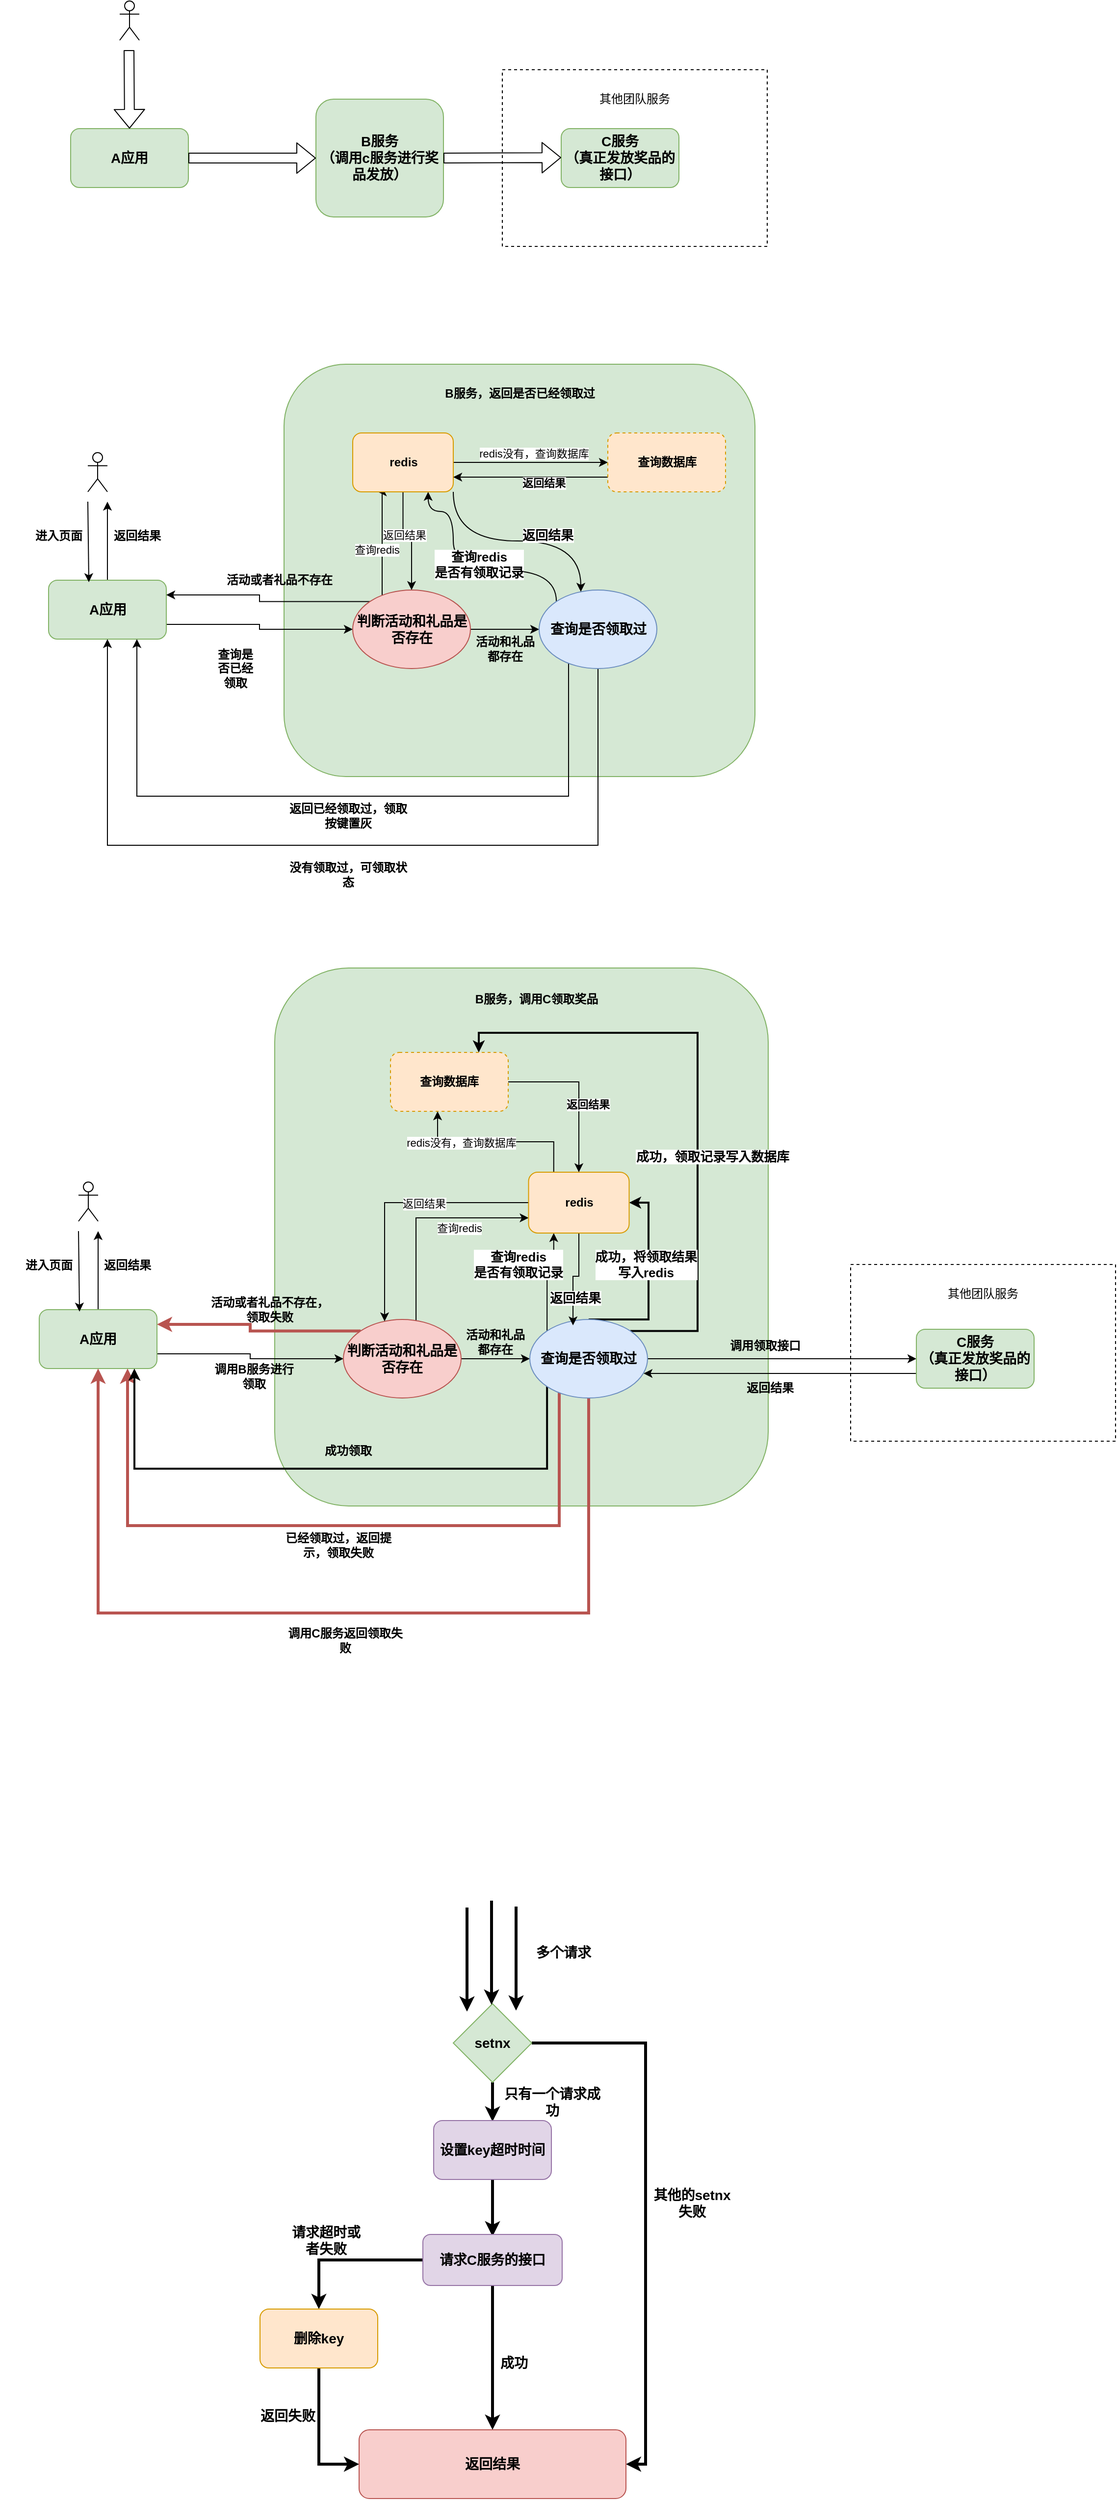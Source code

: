 <mxfile version="13.9.9" type="device"><diagram id="9kDZg2HcbzNt8rj3ABA9" name="第 1 页"><mxGraphModel dx="1422" dy="822" grid="0" gridSize="10" guides="1" tooltips="1" connect="1" arrows="1" fold="1" page="0" pageScale="1" pageWidth="1200" pageHeight="1600" math="0" shadow="0"><root><mxCell id="0"/><mxCell id="1" parent="0"/><mxCell id="VE_8ZEMOKRi1sAOXnXZO-97" value="" style="rounded=0;whiteSpace=wrap;html=1;dashed=1;" vertex="1" parent="1"><mxGeometry x="925" y="1367" width="270" height="180" as="geometry"/></mxCell><mxCell id="VE_8ZEMOKRi1sAOXnXZO-19" value="&lt;b&gt;&lt;font style=&quot;font-size: 14px&quot;&gt;&lt;br&gt;&lt;/font&gt;&lt;/b&gt;" style="rounded=1;whiteSpace=wrap;html=1;fillColor=#d5e8d4;strokeColor=#82b366;" vertex="1" parent="1"><mxGeometry x="347.5" y="450" width="480" height="420" as="geometry"/></mxCell><mxCell id="VE_8ZEMOKRi1sAOXnXZO-15" value="" style="rounded=0;whiteSpace=wrap;html=1;dashed=1;" vertex="1" parent="1"><mxGeometry x="570" y="150" width="270" height="180" as="geometry"/></mxCell><mxCell id="VE_8ZEMOKRi1sAOXnXZO-1" value="&lt;b&gt;&lt;font style=&quot;font-size: 14px&quot;&gt;A应用&lt;/font&gt;&lt;/b&gt;" style="rounded=1;whiteSpace=wrap;html=1;fillColor=#d5e8d4;strokeColor=#82b366;" vertex="1" parent="1"><mxGeometry x="130" y="210" width="120" height="60" as="geometry"/></mxCell><mxCell id="VE_8ZEMOKRi1sAOXnXZO-2" value="&lt;b&gt;&lt;font style=&quot;font-size: 14px&quot;&gt;B服务&lt;br&gt;（调用c服务进行奖品发放）&lt;br&gt;&lt;/font&gt;&lt;/b&gt;" style="rounded=1;whiteSpace=wrap;html=1;fillColor=#d5e8d4;strokeColor=#82b366;" vertex="1" parent="1"><mxGeometry x="380" y="180" width="130" height="120" as="geometry"/></mxCell><mxCell id="VE_8ZEMOKRi1sAOXnXZO-3" value="" style="shape=flexArrow;endArrow=classic;html=1;entryX=0.5;entryY=0;entryDx=0;entryDy=0;" edge="1" parent="1" target="VE_8ZEMOKRi1sAOXnXZO-1"><mxGeometry width="50" height="50" relative="1" as="geometry"><mxPoint x="189.5" y="130" as="sourcePoint"/><mxPoint x="189.5" y="200" as="targetPoint"/></mxGeometry></mxCell><mxCell id="VE_8ZEMOKRi1sAOXnXZO-4" value="" style="shape=flexArrow;endArrow=classic;html=1;entryX=0;entryY=0.5;entryDx=0;entryDy=0;" edge="1" parent="1" target="VE_8ZEMOKRi1sAOXnXZO-2"><mxGeometry width="50" height="50" relative="1" as="geometry"><mxPoint x="250" y="240" as="sourcePoint"/><mxPoint x="250" y="310" as="targetPoint"/></mxGeometry></mxCell><mxCell id="VE_8ZEMOKRi1sAOXnXZO-6" value="&lt;b&gt;&lt;font style=&quot;font-size: 14px&quot;&gt;C服务&lt;br&gt;（真正发放奖品的接口）&lt;br&gt;&lt;/font&gt;&lt;/b&gt;" style="rounded=1;whiteSpace=wrap;html=1;fillColor=#d5e8d4;strokeColor=#82b366;" vertex="1" parent="1"><mxGeometry x="630" y="210" width="120" height="60" as="geometry"/></mxCell><mxCell id="VE_8ZEMOKRi1sAOXnXZO-7" value="" style="shape=flexArrow;endArrow=classic;html=1;entryX=0;entryY=0.5;entryDx=0;entryDy=0;" edge="1" parent="1"><mxGeometry width="50" height="50" relative="1" as="geometry"><mxPoint x="510" y="240" as="sourcePoint"/><mxPoint x="630" y="239.5" as="targetPoint"/></mxGeometry></mxCell><mxCell id="VE_8ZEMOKRi1sAOXnXZO-8" value="" style="shape=umlActor;verticalLabelPosition=bottom;verticalAlign=top;html=1;outlineConnect=0;" vertex="1" parent="1"><mxGeometry x="180" y="80" width="20" height="40" as="geometry"/></mxCell><mxCell id="VE_8ZEMOKRi1sAOXnXZO-16" value="其他团队服务" style="text;html=1;strokeColor=none;fillColor=none;align=center;verticalAlign=middle;whiteSpace=wrap;rounded=0;dashed=1;" vertex="1" parent="1"><mxGeometry x="660" y="170" width="90" height="20" as="geometry"/></mxCell><mxCell id="VE_8ZEMOKRi1sAOXnXZO-30" style="edgeStyle=orthogonalEdgeStyle;rounded=0;orthogonalLoop=1;jettySize=auto;html=1;exitX=1;exitY=0.75;exitDx=0;exitDy=0;entryX=0;entryY=0.5;entryDx=0;entryDy=0;" edge="1" parent="1" source="VE_8ZEMOKRi1sAOXnXZO-18" target="VE_8ZEMOKRi1sAOXnXZO-32"><mxGeometry relative="1" as="geometry"/></mxCell><mxCell id="VE_8ZEMOKRi1sAOXnXZO-45" style="edgeStyle=orthogonalEdgeStyle;rounded=0;orthogonalLoop=1;jettySize=auto;html=1;exitX=0.5;exitY=0;exitDx=0;exitDy=0;" edge="1" parent="1" source="VE_8ZEMOKRi1sAOXnXZO-18"><mxGeometry relative="1" as="geometry"><mxPoint x="167.5" y="590" as="targetPoint"/></mxGeometry></mxCell><mxCell id="VE_8ZEMOKRi1sAOXnXZO-18" value="&lt;b&gt;&lt;font style=&quot;font-size: 14px&quot;&gt;A应用&lt;/font&gt;&lt;/b&gt;" style="rounded=1;whiteSpace=wrap;html=1;fillColor=#d5e8d4;strokeColor=#82b366;" vertex="1" parent="1"><mxGeometry x="107.5" y="670" width="120" height="60" as="geometry"/></mxCell><mxCell id="VE_8ZEMOKRi1sAOXnXZO-24" value="" style="shape=umlActor;verticalLabelPosition=bottom;verticalAlign=top;html=1;outlineConnect=0;" vertex="1" parent="1"><mxGeometry x="147.5" y="540" width="20" height="40" as="geometry"/></mxCell><mxCell id="VE_8ZEMOKRi1sAOXnXZO-27" value="&lt;b&gt;B服务，返回是否已经领取过&lt;/b&gt;" style="text;html=1;strokeColor=none;fillColor=none;align=center;verticalAlign=middle;whiteSpace=wrap;rounded=0;dashed=1;" vertex="1" parent="1"><mxGeometry x="472.5" y="470" width="230" height="20" as="geometry"/></mxCell><mxCell id="VE_8ZEMOKRi1sAOXnXZO-28" value="" style="endArrow=classic;html=1;entryX=0.342;entryY=0.033;entryDx=0;entryDy=0;entryPerimeter=0;" edge="1" parent="1" target="VE_8ZEMOKRi1sAOXnXZO-18"><mxGeometry width="50" height="50" relative="1" as="geometry"><mxPoint x="147.5" y="590" as="sourcePoint"/><mxPoint x="527.5" y="730" as="targetPoint"/></mxGeometry></mxCell><mxCell id="VE_8ZEMOKRi1sAOXnXZO-29" value="&lt;b&gt;进入页面&lt;/b&gt;" style="text;html=1;strokeColor=none;fillColor=none;align=center;verticalAlign=middle;whiteSpace=wrap;rounded=0;dashed=1;" vertex="1" parent="1"><mxGeometry x="67.5" y="610" width="100" height="30" as="geometry"/></mxCell><mxCell id="VE_8ZEMOKRi1sAOXnXZO-31" value="&lt;b&gt;查询是否已经领取&lt;/b&gt;" style="text;html=1;strokeColor=none;fillColor=none;align=center;verticalAlign=middle;whiteSpace=wrap;rounded=0;dashed=1;" vertex="1" parent="1"><mxGeometry x="277.5" y="750" width="40" height="20" as="geometry"/></mxCell><mxCell id="VE_8ZEMOKRi1sAOXnXZO-33" style="edgeStyle=orthogonalEdgeStyle;rounded=0;orthogonalLoop=1;jettySize=auto;html=1;exitX=0;exitY=0;exitDx=0;exitDy=0;entryX=1;entryY=0.25;entryDx=0;entryDy=0;" edge="1" parent="1" source="VE_8ZEMOKRi1sAOXnXZO-32" target="VE_8ZEMOKRi1sAOXnXZO-18"><mxGeometry relative="1" as="geometry"/></mxCell><mxCell id="VE_8ZEMOKRi1sAOXnXZO-37" style="edgeStyle=orthogonalEdgeStyle;rounded=0;orthogonalLoop=1;jettySize=auto;html=1;" edge="1" parent="1" source="VE_8ZEMOKRi1sAOXnXZO-32" target="VE_8ZEMOKRi1sAOXnXZO-36"><mxGeometry relative="1" as="geometry"/></mxCell><mxCell id="VE_8ZEMOKRi1sAOXnXZO-53" style="edgeStyle=orthogonalEdgeStyle;rounded=0;orthogonalLoop=1;jettySize=auto;html=1;exitX=0;exitY=0;exitDx=0;exitDy=0;entryX=0.25;entryY=1;entryDx=0;entryDy=0;" edge="1" parent="1" source="VE_8ZEMOKRi1sAOXnXZO-32" target="VE_8ZEMOKRi1sAOXnXZO-48"><mxGeometry relative="1" as="geometry"><Array as="points"><mxPoint x="447.5" y="692"/></Array></mxGeometry></mxCell><mxCell id="VE_8ZEMOKRi1sAOXnXZO-32" value="&lt;b&gt;&lt;font style=&quot;font-size: 14px&quot;&gt;判断活动和礼品是否存在&lt;/font&gt;&lt;/b&gt;" style="ellipse;whiteSpace=wrap;html=1;fillColor=#f8cecc;strokeColor=#b85450;" vertex="1" parent="1"><mxGeometry x="417.5" y="680" width="120" height="80" as="geometry"/></mxCell><mxCell id="VE_8ZEMOKRi1sAOXnXZO-34" value="&lt;b&gt;活动或者礼品不存在&lt;/b&gt;" style="text;html=1;strokeColor=none;fillColor=none;align=center;verticalAlign=middle;whiteSpace=wrap;rounded=0;dashed=1;" vertex="1" parent="1"><mxGeometry x="277.5" y="660" width="130" height="20" as="geometry"/></mxCell><mxCell id="VE_8ZEMOKRi1sAOXnXZO-39" style="edgeStyle=orthogonalEdgeStyle;rounded=0;orthogonalLoop=1;jettySize=auto;html=1;" edge="1" parent="1" source="VE_8ZEMOKRi1sAOXnXZO-36"><mxGeometry relative="1" as="geometry"><mxPoint x="197.5" y="730" as="targetPoint"/><Array as="points"><mxPoint x="637.5" y="890"/><mxPoint x="197.5" y="890"/></Array></mxGeometry></mxCell><mxCell id="VE_8ZEMOKRi1sAOXnXZO-44" style="edgeStyle=orthogonalEdgeStyle;rounded=0;orthogonalLoop=1;jettySize=auto;html=1;exitX=0.5;exitY=1;exitDx=0;exitDy=0;entryX=0.5;entryY=1;entryDx=0;entryDy=0;" edge="1" parent="1" source="VE_8ZEMOKRi1sAOXnXZO-36" target="VE_8ZEMOKRi1sAOXnXZO-18"><mxGeometry relative="1" as="geometry"><Array as="points"><mxPoint x="667.5" y="940"/><mxPoint x="167.5" y="940"/></Array></mxGeometry></mxCell><mxCell id="VE_8ZEMOKRi1sAOXnXZO-59" style="edgeStyle=orthogonalEdgeStyle;rounded=0;orthogonalLoop=1;jettySize=auto;html=1;exitX=0;exitY=0;exitDx=0;exitDy=0;entryX=0.75;entryY=1;entryDx=0;entryDy=0;curved=1;" edge="1" parent="1" source="VE_8ZEMOKRi1sAOXnXZO-36" target="VE_8ZEMOKRi1sAOXnXZO-48"><mxGeometry relative="1" as="geometry"><Array as="points"><mxPoint x="625" y="660"/><mxPoint x="520" y="660"/><mxPoint x="520" y="600"/><mxPoint x="494" y="600"/></Array></mxGeometry></mxCell><mxCell id="VE_8ZEMOKRi1sAOXnXZO-36" value="&lt;font style=&quot;font-size: 14px&quot;&gt;&lt;b&gt;查询是否领取过&lt;/b&gt;&lt;/font&gt;" style="ellipse;whiteSpace=wrap;html=1;fillColor=#dae8fc;strokeColor=#6c8ebf;" vertex="1" parent="1"><mxGeometry x="607.5" y="680" width="120" height="80" as="geometry"/></mxCell><mxCell id="VE_8ZEMOKRi1sAOXnXZO-38" value="&lt;b&gt;活动和礼品&lt;br&gt;都存在&lt;/b&gt;" style="text;html=1;strokeColor=none;fillColor=none;align=center;verticalAlign=middle;whiteSpace=wrap;rounded=0;dashed=1;" vertex="1" parent="1"><mxGeometry x="507.5" y="730" width="130" height="20" as="geometry"/></mxCell><mxCell id="VE_8ZEMOKRi1sAOXnXZO-40" value="&lt;b&gt;返回已经领取过，领取按键置灰&lt;/b&gt;" style="text;html=1;strokeColor=none;fillColor=none;align=center;verticalAlign=middle;whiteSpace=wrap;rounded=0;dashed=1;" vertex="1" parent="1"><mxGeometry x="347.5" y="900" width="130" height="20" as="geometry"/></mxCell><mxCell id="VE_8ZEMOKRi1sAOXnXZO-43" value="&lt;b&gt;没有领取过，可领取状态&lt;/b&gt;" style="text;html=1;strokeColor=none;fillColor=none;align=center;verticalAlign=middle;whiteSpace=wrap;rounded=0;dashed=1;" vertex="1" parent="1"><mxGeometry x="347.5" y="960" width="130" height="20" as="geometry"/></mxCell><mxCell id="VE_8ZEMOKRi1sAOXnXZO-46" value="&lt;b&gt;返回结果&lt;/b&gt;" style="text;html=1;strokeColor=none;fillColor=none;align=center;verticalAlign=middle;whiteSpace=wrap;rounded=0;dashed=1;" vertex="1" parent="1"><mxGeometry x="147.5" y="610" width="100" height="30" as="geometry"/></mxCell><mxCell id="VE_8ZEMOKRi1sAOXnXZO-49" style="edgeStyle=orthogonalEdgeStyle;rounded=0;orthogonalLoop=1;jettySize=auto;html=1;" edge="1" parent="1" source="VE_8ZEMOKRi1sAOXnXZO-48" target="VE_8ZEMOKRi1sAOXnXZO-32"><mxGeometry relative="1" as="geometry"/></mxCell><mxCell id="VE_8ZEMOKRi1sAOXnXZO-50" value="返回结果" style="edgeLabel;html=1;align=center;verticalAlign=middle;resizable=0;points=[];" vertex="1" connectable="0" parent="VE_8ZEMOKRi1sAOXnXZO-49"><mxGeometry x="-0.2" y="1" relative="1" as="geometry"><mxPoint as="offset"/></mxGeometry></mxCell><mxCell id="VE_8ZEMOKRi1sAOXnXZO-52" style="edgeStyle=orthogonalEdgeStyle;rounded=0;orthogonalLoop=1;jettySize=auto;html=1;entryX=0;entryY=0.5;entryDx=0;entryDy=0;" edge="1" parent="1" source="VE_8ZEMOKRi1sAOXnXZO-48" target="VE_8ZEMOKRi1sAOXnXZO-51"><mxGeometry relative="1" as="geometry"/></mxCell><mxCell id="VE_8ZEMOKRi1sAOXnXZO-61" style="edgeStyle=orthogonalEdgeStyle;curved=1;rounded=0;orthogonalLoop=1;jettySize=auto;html=1;exitX=1;exitY=1;exitDx=0;exitDy=0;" edge="1" parent="1" source="VE_8ZEMOKRi1sAOXnXZO-48" target="VE_8ZEMOKRi1sAOXnXZO-36"><mxGeometry relative="1" as="geometry"><Array as="points"><mxPoint x="520" y="630"/><mxPoint x="650" y="630"/></Array></mxGeometry></mxCell><mxCell id="VE_8ZEMOKRi1sAOXnXZO-48" value="&lt;b&gt;redis&lt;/b&gt;" style="rounded=1;whiteSpace=wrap;html=1;fillColor=#ffe6cc;strokeColor=#d79b00;" vertex="1" parent="1"><mxGeometry x="417.5" y="520" width="102.5" height="60" as="geometry"/></mxCell><mxCell id="VE_8ZEMOKRi1sAOXnXZO-56" style="edgeStyle=orthogonalEdgeStyle;rounded=0;orthogonalLoop=1;jettySize=auto;html=1;exitX=0;exitY=0.75;exitDx=0;exitDy=0;entryX=1;entryY=0.75;entryDx=0;entryDy=0;" edge="1" parent="1" source="VE_8ZEMOKRi1sAOXnXZO-51" target="VE_8ZEMOKRi1sAOXnXZO-48"><mxGeometry relative="1" as="geometry"/></mxCell><mxCell id="VE_8ZEMOKRi1sAOXnXZO-51" value="&lt;b&gt;查询数据库&lt;/b&gt;" style="rounded=1;whiteSpace=wrap;html=1;dashed=1;fillColor=#ffe6cc;strokeColor=#d79b00;" vertex="1" parent="1"><mxGeometry x="677.5" y="520" width="120" height="60" as="geometry"/></mxCell><mxCell id="VE_8ZEMOKRi1sAOXnXZO-54" value="查询redis" style="edgeLabel;html=1;align=center;verticalAlign=middle;resizable=0;points=[];" vertex="1" connectable="0" parent="1"><mxGeometry x="497.5" y="630" as="geometry"><mxPoint x="-56" y="9" as="offset"/></mxGeometry></mxCell><mxCell id="VE_8ZEMOKRi1sAOXnXZO-55" value="redis没有，查询数据库" style="edgeLabel;html=1;align=center;verticalAlign=middle;resizable=0;points=[];" vertex="1" connectable="0" parent="1"><mxGeometry x="597.5" y="550" as="geometry"><mxPoint x="4" y="-9" as="offset"/></mxGeometry></mxCell><mxCell id="VE_8ZEMOKRi1sAOXnXZO-57" value="&lt;b&gt;返回结果&lt;/b&gt;" style="edgeLabel;html=1;align=center;verticalAlign=middle;resizable=0;points=[];" vertex="1" connectable="0" parent="1"><mxGeometry x="607.5" y="580" as="geometry"><mxPoint x="4" y="-9" as="offset"/></mxGeometry></mxCell><mxCell id="VE_8ZEMOKRi1sAOXnXZO-60" value="&lt;b style=&quot;font-size: 13px&quot;&gt;查询redis&lt;br&gt;是否有领取记录&lt;/b&gt;" style="edgeLabel;html=1;align=center;verticalAlign=middle;resizable=0;points=[];" vertex="1" connectable="0" parent="1"><mxGeometry x="560" y="660" as="geometry"><mxPoint x="-14" y="-6" as="offset"/></mxGeometry></mxCell><mxCell id="VE_8ZEMOKRi1sAOXnXZO-62" value="&lt;span style=&quot;font-size: 13px&quot;&gt;&lt;b&gt;返回结果&lt;/b&gt;&lt;/span&gt;" style="edgeLabel;html=1;align=center;verticalAlign=middle;resizable=0;points=[];" vertex="1" connectable="0" parent="1"><mxGeometry x="630" y="630" as="geometry"><mxPoint x="-14" y="-6" as="offset"/></mxGeometry></mxCell><mxCell id="VE_8ZEMOKRi1sAOXnXZO-63" value="&lt;b&gt;&lt;font style=&quot;font-size: 14px&quot;&gt;&lt;br&gt;&lt;/font&gt;&lt;/b&gt;" style="rounded=1;whiteSpace=wrap;html=1;fillColor=#d5e8d4;strokeColor=#82b366;" vertex="1" parent="1"><mxGeometry x="338" y="1065" width="503" height="548" as="geometry"/></mxCell><mxCell id="VE_8ZEMOKRi1sAOXnXZO-64" style="edgeStyle=orthogonalEdgeStyle;rounded=0;orthogonalLoop=1;jettySize=auto;html=1;exitX=1;exitY=0.75;exitDx=0;exitDy=0;entryX=0;entryY=0.5;entryDx=0;entryDy=0;" edge="1" parent="1" source="VE_8ZEMOKRi1sAOXnXZO-66" target="VE_8ZEMOKRi1sAOXnXZO-75"><mxGeometry relative="1" as="geometry"/></mxCell><mxCell id="VE_8ZEMOKRi1sAOXnXZO-65" style="edgeStyle=orthogonalEdgeStyle;rounded=0;orthogonalLoop=1;jettySize=auto;html=1;exitX=0.5;exitY=0;exitDx=0;exitDy=0;" edge="1" parent="1" source="VE_8ZEMOKRi1sAOXnXZO-66"><mxGeometry relative="1" as="geometry"><mxPoint x="158" y="1333" as="targetPoint"/></mxGeometry></mxCell><mxCell id="VE_8ZEMOKRi1sAOXnXZO-66" value="&lt;b&gt;&lt;font style=&quot;font-size: 14px&quot;&gt;A应用&lt;/font&gt;&lt;/b&gt;" style="rounded=1;whiteSpace=wrap;html=1;fillColor=#d5e8d4;strokeColor=#82b366;" vertex="1" parent="1"><mxGeometry x="98" y="1413" width="120" height="60" as="geometry"/></mxCell><mxCell id="VE_8ZEMOKRi1sAOXnXZO-67" value="" style="shape=umlActor;verticalLabelPosition=bottom;verticalAlign=top;html=1;outlineConnect=0;" vertex="1" parent="1"><mxGeometry x="138" y="1283" width="20" height="40" as="geometry"/></mxCell><mxCell id="VE_8ZEMOKRi1sAOXnXZO-68" value="&lt;b&gt;B服务，调用C领取奖品&lt;/b&gt;" style="text;html=1;strokeColor=none;fillColor=none;align=center;verticalAlign=middle;whiteSpace=wrap;rounded=0;dashed=1;" vertex="1" parent="1"><mxGeometry x="490" y="1087" width="230" height="20" as="geometry"/></mxCell><mxCell id="VE_8ZEMOKRi1sAOXnXZO-69" value="" style="endArrow=classic;html=1;entryX=0.342;entryY=0.033;entryDx=0;entryDy=0;entryPerimeter=0;" edge="1" parent="1" target="VE_8ZEMOKRi1sAOXnXZO-66"><mxGeometry width="50" height="50" relative="1" as="geometry"><mxPoint x="138" y="1333" as="sourcePoint"/><mxPoint x="518" y="1473" as="targetPoint"/></mxGeometry></mxCell><mxCell id="VE_8ZEMOKRi1sAOXnXZO-70" value="&lt;b&gt;进入页面&lt;/b&gt;" style="text;html=1;strokeColor=none;fillColor=none;align=center;verticalAlign=middle;whiteSpace=wrap;rounded=0;dashed=1;" vertex="1" parent="1"><mxGeometry x="58" y="1353" width="100" height="30" as="geometry"/></mxCell><mxCell id="VE_8ZEMOKRi1sAOXnXZO-71" value="&lt;b&gt;调用B服务进行领取&lt;/b&gt;" style="text;html=1;strokeColor=none;fillColor=none;align=center;verticalAlign=middle;whiteSpace=wrap;rounded=0;dashed=1;" vertex="1" parent="1"><mxGeometry x="271" y="1464" width="92" height="33" as="geometry"/></mxCell><mxCell id="VE_8ZEMOKRi1sAOXnXZO-72" style="edgeStyle=orthogonalEdgeStyle;rounded=0;orthogonalLoop=1;jettySize=auto;html=1;exitX=0;exitY=0;exitDx=0;exitDy=0;entryX=1;entryY=0.25;entryDx=0;entryDy=0;strokeWidth=3;fillColor=#f8cecc;strokeColor=#b85450;" edge="1" parent="1" source="VE_8ZEMOKRi1sAOXnXZO-75" target="VE_8ZEMOKRi1sAOXnXZO-66"><mxGeometry relative="1" as="geometry"/></mxCell><mxCell id="VE_8ZEMOKRi1sAOXnXZO-73" style="edgeStyle=orthogonalEdgeStyle;rounded=0;orthogonalLoop=1;jettySize=auto;html=1;" edge="1" parent="1" source="VE_8ZEMOKRi1sAOXnXZO-75" target="VE_8ZEMOKRi1sAOXnXZO-80"><mxGeometry relative="1" as="geometry"/></mxCell><mxCell id="VE_8ZEMOKRi1sAOXnXZO-110" style="edgeStyle=orthogonalEdgeStyle;rounded=0;orthogonalLoop=1;jettySize=auto;html=1;exitX=0.617;exitY=0.025;exitDx=0;exitDy=0;exitPerimeter=0;entryX=0;entryY=0.75;entryDx=0;entryDy=0;" edge="1" parent="1" source="VE_8ZEMOKRi1sAOXnXZO-75" target="VE_8ZEMOKRi1sAOXnXZO-89"><mxGeometry relative="1" as="geometry"><mxPoint x="483" y="1415" as="sourcePoint"/><Array as="points"><mxPoint x="482" y="1320"/></Array></mxGeometry></mxCell><mxCell id="VE_8ZEMOKRi1sAOXnXZO-75" value="&lt;b&gt;&lt;font style=&quot;font-size: 14px&quot;&gt;判断活动和礼品是否存在&lt;/font&gt;&lt;/b&gt;" style="ellipse;whiteSpace=wrap;html=1;fillColor=#f8cecc;strokeColor=#b85450;" vertex="1" parent="1"><mxGeometry x="408" y="1423" width="120" height="80" as="geometry"/></mxCell><mxCell id="VE_8ZEMOKRi1sAOXnXZO-76" value="&lt;b&gt;活动或者礼品不存在，领取失败&lt;/b&gt;" style="text;html=1;strokeColor=none;fillColor=none;align=center;verticalAlign=middle;whiteSpace=wrap;rounded=0;dashed=1;" vertex="1" parent="1"><mxGeometry x="268" y="1403" width="130" height="20" as="geometry"/></mxCell><mxCell id="VE_8ZEMOKRi1sAOXnXZO-77" style="edgeStyle=orthogonalEdgeStyle;rounded=0;orthogonalLoop=1;jettySize=auto;html=1;strokeWidth=3;fillColor=#f8cecc;strokeColor=#b85450;" edge="1" parent="1" source="VE_8ZEMOKRi1sAOXnXZO-80"><mxGeometry relative="1" as="geometry"><mxPoint x="188" y="1473" as="targetPoint"/><Array as="points"><mxPoint x="628" y="1633"/><mxPoint x="188" y="1633"/></Array></mxGeometry></mxCell><mxCell id="VE_8ZEMOKRi1sAOXnXZO-100" style="edgeStyle=orthogonalEdgeStyle;curved=1;rounded=0;orthogonalLoop=1;jettySize=auto;html=1;entryX=0;entryY=0.5;entryDx=0;entryDy=0;" edge="1" parent="1" source="VE_8ZEMOKRi1sAOXnXZO-80" target="VE_8ZEMOKRi1sAOXnXZO-98"><mxGeometry relative="1" as="geometry"/></mxCell><mxCell id="VE_8ZEMOKRi1sAOXnXZO-104" style="rounded=0;orthogonalLoop=1;jettySize=auto;html=1;entryX=0.5;entryY=1;entryDx=0;entryDy=0;edgeStyle=orthogonalEdgeStyle;fillColor=#f8cecc;strokeColor=#b85450;strokeWidth=3;" edge="1" parent="1" source="VE_8ZEMOKRi1sAOXnXZO-80" target="VE_8ZEMOKRi1sAOXnXZO-66"><mxGeometry relative="1" as="geometry"><mxPoint x="712" y="1690" as="targetPoint"/><Array as="points"><mxPoint x="658" y="1722"/><mxPoint x="158" y="1722"/></Array></mxGeometry></mxCell><mxCell id="VE_8ZEMOKRi1sAOXnXZO-111" style="edgeStyle=orthogonalEdgeStyle;rounded=0;orthogonalLoop=1;jettySize=auto;html=1;exitX=0;exitY=0;exitDx=0;exitDy=0;entryX=0.25;entryY=1;entryDx=0;entryDy=0;" edge="1" parent="1" source="VE_8ZEMOKRi1sAOXnXZO-80" target="VE_8ZEMOKRi1sAOXnXZO-89"><mxGeometry relative="1" as="geometry"/></mxCell><mxCell id="VE_8ZEMOKRi1sAOXnXZO-113" style="edgeStyle=orthogonalEdgeStyle;rounded=0;orthogonalLoop=1;jettySize=auto;html=1;exitX=1;exitY=0;exitDx=0;exitDy=0;entryX=0.75;entryY=0;entryDx=0;entryDy=0;strokeWidth=2;" edge="1" parent="1" source="VE_8ZEMOKRi1sAOXnXZO-80" target="VE_8ZEMOKRi1sAOXnXZO-91"><mxGeometry relative="1" as="geometry"><Array as="points"><mxPoint x="769" y="1435"/><mxPoint x="769" y="1131"/><mxPoint x="546" y="1131"/></Array></mxGeometry></mxCell><mxCell id="VE_8ZEMOKRi1sAOXnXZO-114" style="edgeStyle=orthogonalEdgeStyle;rounded=0;orthogonalLoop=1;jettySize=auto;html=1;exitX=0.5;exitY=0;exitDx=0;exitDy=0;entryX=1;entryY=0.5;entryDx=0;entryDy=0;strokeWidth=2;" edge="1" parent="1" source="VE_8ZEMOKRi1sAOXnXZO-80" target="VE_8ZEMOKRi1sAOXnXZO-89"><mxGeometry relative="1" as="geometry"><Array as="points"><mxPoint x="719" y="1423"/><mxPoint x="719" y="1304"/></Array></mxGeometry></mxCell><mxCell id="VE_8ZEMOKRi1sAOXnXZO-117" style="edgeStyle=orthogonalEdgeStyle;rounded=0;orthogonalLoop=1;jettySize=auto;html=1;exitX=0;exitY=1;exitDx=0;exitDy=0;entryX=0.808;entryY=1;entryDx=0;entryDy=0;entryPerimeter=0;strokeWidth=2;" edge="1" parent="1" source="VE_8ZEMOKRi1sAOXnXZO-80" target="VE_8ZEMOKRi1sAOXnXZO-66"><mxGeometry relative="1" as="geometry"><Array as="points"><mxPoint x="616" y="1575"/><mxPoint x="195" y="1575"/></Array></mxGeometry></mxCell><mxCell id="VE_8ZEMOKRi1sAOXnXZO-80" value="&lt;font style=&quot;font-size: 14px&quot;&gt;&lt;b&gt;查询是否领取过&lt;/b&gt;&lt;/font&gt;" style="ellipse;whiteSpace=wrap;html=1;fillColor=#dae8fc;strokeColor=#6c8ebf;" vertex="1" parent="1"><mxGeometry x="598" y="1423" width="120" height="80" as="geometry"/></mxCell><mxCell id="VE_8ZEMOKRi1sAOXnXZO-81" value="&lt;b&gt;活动和礼品&lt;br&gt;都存在&lt;/b&gt;" style="text;html=1;strokeColor=none;fillColor=none;align=center;verticalAlign=middle;whiteSpace=wrap;rounded=0;dashed=1;" vertex="1" parent="1"><mxGeometry x="497.5" y="1436" width="130" height="20" as="geometry"/></mxCell><mxCell id="VE_8ZEMOKRi1sAOXnXZO-82" value="&lt;b&gt;已经领取过，返回提示，领取失败&lt;/b&gt;" style="text;html=1;strokeColor=none;fillColor=none;align=center;verticalAlign=middle;whiteSpace=wrap;rounded=0;dashed=1;" vertex="1" parent="1"><mxGeometry x="338" y="1643" width="130" height="20" as="geometry"/></mxCell><mxCell id="VE_8ZEMOKRi1sAOXnXZO-84" value="&lt;b&gt;返回结果&lt;/b&gt;" style="text;html=1;strokeColor=none;fillColor=none;align=center;verticalAlign=middle;whiteSpace=wrap;rounded=0;dashed=1;" vertex="1" parent="1"><mxGeometry x="138" y="1353" width="100" height="30" as="geometry"/></mxCell><mxCell id="VE_8ZEMOKRi1sAOXnXZO-85" style="edgeStyle=orthogonalEdgeStyle;rounded=0;orthogonalLoop=1;jettySize=auto;html=1;" edge="1" parent="1" source="VE_8ZEMOKRi1sAOXnXZO-89" target="VE_8ZEMOKRi1sAOXnXZO-75"><mxGeometry relative="1" as="geometry"><Array as="points"><mxPoint x="450" y="1304"/></Array></mxGeometry></mxCell><mxCell id="VE_8ZEMOKRi1sAOXnXZO-86" value="返回结果" style="edgeLabel;html=1;align=center;verticalAlign=middle;resizable=0;points=[];" vertex="1" connectable="0" parent="VE_8ZEMOKRi1sAOXnXZO-85"><mxGeometry x="-0.2" y="1" relative="1" as="geometry"><mxPoint as="offset"/></mxGeometry></mxCell><mxCell id="VE_8ZEMOKRi1sAOXnXZO-108" style="edgeStyle=orthogonalEdgeStyle;rounded=0;orthogonalLoop=1;jettySize=auto;html=1;exitX=0.25;exitY=0;exitDx=0;exitDy=0;entryX=0.4;entryY=1;entryDx=0;entryDy=0;entryPerimeter=0;" edge="1" parent="1" source="VE_8ZEMOKRi1sAOXnXZO-89" target="VE_8ZEMOKRi1sAOXnXZO-91"><mxGeometry relative="1" as="geometry"/></mxCell><mxCell id="VE_8ZEMOKRi1sAOXnXZO-112" style="edgeStyle=orthogonalEdgeStyle;rounded=0;orthogonalLoop=1;jettySize=auto;html=1;exitX=0.5;exitY=1;exitDx=0;exitDy=0;entryX=0.367;entryY=0.075;entryDx=0;entryDy=0;entryPerimeter=0;" edge="1" parent="1" source="VE_8ZEMOKRi1sAOXnXZO-89" target="VE_8ZEMOKRi1sAOXnXZO-80"><mxGeometry relative="1" as="geometry"/></mxCell><mxCell id="VE_8ZEMOKRi1sAOXnXZO-89" value="&lt;b&gt;redis&lt;/b&gt;" style="rounded=1;whiteSpace=wrap;html=1;fillColor=#ffe6cc;strokeColor=#d79b00;" vertex="1" parent="1"><mxGeometry x="596.75" y="1273" width="102.5" height="62" as="geometry"/></mxCell><mxCell id="VE_8ZEMOKRi1sAOXnXZO-109" style="edgeStyle=orthogonalEdgeStyle;rounded=0;orthogonalLoop=1;jettySize=auto;html=1;entryX=0.5;entryY=0;entryDx=0;entryDy=0;" edge="1" parent="1" source="VE_8ZEMOKRi1sAOXnXZO-91" target="VE_8ZEMOKRi1sAOXnXZO-89"><mxGeometry relative="1" as="geometry"/></mxCell><mxCell id="VE_8ZEMOKRi1sAOXnXZO-91" value="&lt;b&gt;查询数据库&lt;/b&gt;" style="rounded=1;whiteSpace=wrap;html=1;dashed=1;fillColor=#ffe6cc;strokeColor=#d79b00;" vertex="1" parent="1"><mxGeometry x="456" y="1151" width="120" height="60" as="geometry"/></mxCell><mxCell id="VE_8ZEMOKRi1sAOXnXZO-92" value="查询redis" style="edgeLabel;html=1;align=center;verticalAlign=middle;resizable=0;points=[];" vertex="1" connectable="0" parent="1"><mxGeometry x="582" y="1321" as="geometry"><mxPoint x="-56" y="9" as="offset"/></mxGeometry></mxCell><mxCell id="VE_8ZEMOKRi1sAOXnXZO-93" value="redis没有，查询数据库" style="edgeLabel;html=1;align=center;verticalAlign=middle;resizable=0;points=[];" vertex="1" connectable="0" parent="1"><mxGeometry x="524" y="1252" as="geometry"><mxPoint x="4" y="-9" as="offset"/></mxGeometry></mxCell><mxCell id="VE_8ZEMOKRi1sAOXnXZO-94" value="&lt;b&gt;返回结果&lt;/b&gt;" style="edgeLabel;html=1;align=center;verticalAlign=middle;resizable=0;points=[];" vertex="1" connectable="0" parent="1"><mxGeometry x="653" y="1213" as="geometry"><mxPoint x="4" y="-9" as="offset"/></mxGeometry></mxCell><mxCell id="VE_8ZEMOKRi1sAOXnXZO-95" value="&lt;b style=&quot;font-size: 13px&quot;&gt;查询redis&lt;br&gt;是否有领取记录&lt;/b&gt;" style="edgeLabel;html=1;align=center;verticalAlign=middle;resizable=0;points=[];" vertex="1" connectable="0" parent="1"><mxGeometry x="600" y="1373" as="geometry"><mxPoint x="-14" y="-6" as="offset"/></mxGeometry></mxCell><mxCell id="VE_8ZEMOKRi1sAOXnXZO-96" value="&lt;span style=&quot;font-size: 13px&quot;&gt;&lt;b&gt;返回结果&lt;/b&gt;&lt;/span&gt;" style="edgeLabel;html=1;align=center;verticalAlign=middle;resizable=0;points=[];" vertex="1" connectable="0" parent="1"><mxGeometry x="658" y="1407" as="geometry"><mxPoint x="-14" y="-6" as="offset"/></mxGeometry></mxCell><mxCell id="VE_8ZEMOKRi1sAOXnXZO-106" style="edgeStyle=orthogonalEdgeStyle;rounded=0;orthogonalLoop=1;jettySize=auto;html=1;exitX=0;exitY=0.75;exitDx=0;exitDy=0;" edge="1" parent="1" source="VE_8ZEMOKRi1sAOXnXZO-98"><mxGeometry relative="1" as="geometry"><mxPoint x="714" y="1478" as="targetPoint"/></mxGeometry></mxCell><mxCell id="VE_8ZEMOKRi1sAOXnXZO-98" value="&lt;b&gt;&lt;font style=&quot;font-size: 14px&quot;&gt;C服务&lt;br&gt;（真正发放奖品的接口）&lt;br&gt;&lt;/font&gt;&lt;/b&gt;" style="rounded=1;whiteSpace=wrap;html=1;fillColor=#d5e8d4;strokeColor=#82b366;" vertex="1" parent="1"><mxGeometry x="992" y="1433" width="120" height="60" as="geometry"/></mxCell><mxCell id="VE_8ZEMOKRi1sAOXnXZO-99" value="其他团队服务" style="text;html=1;strokeColor=none;fillColor=none;align=center;verticalAlign=middle;whiteSpace=wrap;rounded=0;dashed=1;" vertex="1" parent="1"><mxGeometry x="1015" y="1387" width="90" height="20" as="geometry"/></mxCell><mxCell id="VE_8ZEMOKRi1sAOXnXZO-101" value="&lt;b&gt;调用领取接口&lt;/b&gt;" style="text;html=1;strokeColor=none;fillColor=none;align=center;verticalAlign=middle;whiteSpace=wrap;rounded=0;" vertex="1" parent="1"><mxGeometry x="787.5" y="1440" width="99.5" height="20" as="geometry"/></mxCell><mxCell id="VE_8ZEMOKRi1sAOXnXZO-103" value="&lt;b&gt;调用C服务返回领取失败&lt;/b&gt;" style="text;html=1;strokeColor=none;fillColor=none;align=center;verticalAlign=middle;whiteSpace=wrap;rounded=0;dashed=1;" vertex="1" parent="1"><mxGeometry x="345" y="1740" width="130" height="20" as="geometry"/></mxCell><mxCell id="VE_8ZEMOKRi1sAOXnXZO-107" value="&lt;b&gt;返回结果&lt;/b&gt;" style="text;html=1;strokeColor=none;fillColor=none;align=center;verticalAlign=middle;whiteSpace=wrap;rounded=0;" vertex="1" parent="1"><mxGeometry x="793" y="1483" width="99.5" height="20" as="geometry"/></mxCell><mxCell id="VE_8ZEMOKRi1sAOXnXZO-115" value="&lt;b style=&quot;font-size: 13px&quot;&gt;成功，将领取结果&lt;br&gt;写入redis&lt;br&gt;&lt;/b&gt;" style="edgeLabel;html=1;align=center;verticalAlign=middle;resizable=0;points=[];" vertex="1" connectable="0" parent="1"><mxGeometry x="730" y="1373" as="geometry"><mxPoint x="-14" y="-6" as="offset"/></mxGeometry></mxCell><mxCell id="VE_8ZEMOKRi1sAOXnXZO-116" value="&lt;b style=&quot;font-size: 13px&quot;&gt;成功，&lt;/b&gt;&lt;b style=&quot;font-size: 13px&quot;&gt;领取记录写入数据库&lt;br&gt;&lt;/b&gt;" style="edgeLabel;html=1;align=center;verticalAlign=middle;resizable=0;points=[];" vertex="1" connectable="0" parent="1"><mxGeometry x="797.5" y="1263" as="geometry"><mxPoint x="-14" y="-6" as="offset"/></mxGeometry></mxCell><mxCell id="VE_8ZEMOKRi1sAOXnXZO-118" value="&lt;b&gt;成功领取&lt;/b&gt;" style="text;html=1;strokeColor=none;fillColor=none;align=center;verticalAlign=middle;whiteSpace=wrap;rounded=0;dashed=1;" vertex="1" parent="1"><mxGeometry x="347.5" y="1547" width="130" height="20" as="geometry"/></mxCell><mxCell id="VE_8ZEMOKRi1sAOXnXZO-120" style="edgeStyle=orthogonalEdgeStyle;rounded=0;orthogonalLoop=1;jettySize=auto;html=1;exitX=0.5;exitY=1;exitDx=0;exitDy=0;strokeWidth=3;" edge="1" parent="1" source="VE_8ZEMOKRi1sAOXnXZO-119"><mxGeometry relative="1" as="geometry"><mxPoint x="560" y="2240" as="targetPoint"/></mxGeometry></mxCell><mxCell id="VE_8ZEMOKRi1sAOXnXZO-128" style="edgeStyle=orthogonalEdgeStyle;rounded=0;orthogonalLoop=1;jettySize=auto;html=1;exitX=1;exitY=0.5;exitDx=0;exitDy=0;entryX=1;entryY=0.5;entryDx=0;entryDy=0;strokeWidth=3;" edge="1" parent="1" source="VE_8ZEMOKRi1sAOXnXZO-119" target="VE_8ZEMOKRi1sAOXnXZO-127"><mxGeometry relative="1" as="geometry"/></mxCell><mxCell id="VE_8ZEMOKRi1sAOXnXZO-119" value="&lt;b&gt;&lt;font style=&quot;font-size: 14px&quot;&gt;setnx&lt;/font&gt;&lt;/b&gt;" style="rhombus;whiteSpace=wrap;html=1;fillColor=#d5e8d4;strokeColor=#82b366;" vertex="1" parent="1"><mxGeometry x="520" y="2120" width="80" height="80" as="geometry"/></mxCell><mxCell id="VE_8ZEMOKRi1sAOXnXZO-122" style="edgeStyle=orthogonalEdgeStyle;rounded=0;orthogonalLoop=1;jettySize=auto;html=1;exitX=0.5;exitY=1;exitDx=0;exitDy=0;strokeWidth=3;" edge="1" parent="1" source="VE_8ZEMOKRi1sAOXnXZO-121"><mxGeometry relative="1" as="geometry"><mxPoint x="560" y="2357" as="targetPoint"/></mxGeometry></mxCell><mxCell id="VE_8ZEMOKRi1sAOXnXZO-121" value="&lt;b&gt;&lt;font style=&quot;font-size: 14px&quot;&gt;设置key超时时间&lt;/font&gt;&lt;/b&gt;" style="rounded=1;whiteSpace=wrap;html=1;fillColor=#e1d5e7;strokeColor=#9673a6;" vertex="1" parent="1"><mxGeometry x="500" y="2239" width="120" height="60" as="geometry"/></mxCell><mxCell id="VE_8ZEMOKRi1sAOXnXZO-124" style="edgeStyle=orthogonalEdgeStyle;rounded=0;orthogonalLoop=1;jettySize=auto;html=1;exitX=0.5;exitY=1;exitDx=0;exitDy=0;strokeWidth=3;entryX=0.5;entryY=0;entryDx=0;entryDy=0;" edge="1" parent="1" source="VE_8ZEMOKRi1sAOXnXZO-123" target="VE_8ZEMOKRi1sAOXnXZO-127"><mxGeometry relative="1" as="geometry"><mxPoint x="560" y="2480" as="targetPoint"/></mxGeometry></mxCell><mxCell id="VE_8ZEMOKRi1sAOXnXZO-131" style="edgeStyle=orthogonalEdgeStyle;rounded=0;orthogonalLoop=1;jettySize=auto;html=1;strokeWidth=3;" edge="1" parent="1" source="VE_8ZEMOKRi1sAOXnXZO-123" target="VE_8ZEMOKRi1sAOXnXZO-130"><mxGeometry relative="1" as="geometry"/></mxCell><mxCell id="VE_8ZEMOKRi1sAOXnXZO-123" value="&lt;font style=&quot;font-size: 14px&quot;&gt;&lt;b&gt;请求C服务的接口&lt;/b&gt;&lt;/font&gt;" style="rounded=1;whiteSpace=wrap;html=1;fillColor=#e1d5e7;strokeColor=#9673a6;" vertex="1" parent="1"><mxGeometry x="489" y="2355" width="142" height="52" as="geometry"/></mxCell><mxCell id="VE_8ZEMOKRi1sAOXnXZO-125" value="&lt;b&gt;&lt;font style=&quot;font-size: 14px&quot;&gt;成功&lt;/font&gt;&lt;/b&gt;" style="text;html=1;strokeColor=none;fillColor=none;align=center;verticalAlign=middle;whiteSpace=wrap;rounded=0;" vertex="1" parent="1"><mxGeometry x="562" y="2476" width="40" height="20" as="geometry"/></mxCell><mxCell id="VE_8ZEMOKRi1sAOXnXZO-127" value="&lt;b&gt;&lt;font style=&quot;font-size: 14px&quot;&gt;返回结果&lt;/font&gt;&lt;/b&gt;" style="rounded=1;whiteSpace=wrap;html=1;fillColor=#f8cecc;strokeColor=#b85450;" vertex="1" parent="1"><mxGeometry x="424" y="2554" width="272" height="70" as="geometry"/></mxCell><mxCell id="VE_8ZEMOKRi1sAOXnXZO-129" value="&lt;b&gt;&lt;font style=&quot;font-size: 14px&quot;&gt;其他的setnx失败&lt;/font&gt;&lt;/b&gt;" style="text;html=1;strokeColor=none;fillColor=none;align=center;verticalAlign=middle;whiteSpace=wrap;rounded=0;" vertex="1" parent="1"><mxGeometry x="723" y="2313" width="81" height="20" as="geometry"/></mxCell><mxCell id="VE_8ZEMOKRi1sAOXnXZO-133" style="edgeStyle=orthogonalEdgeStyle;rounded=0;orthogonalLoop=1;jettySize=auto;html=1;exitX=0.5;exitY=1;exitDx=0;exitDy=0;entryX=0;entryY=0.5;entryDx=0;entryDy=0;strokeWidth=3;" edge="1" parent="1" source="VE_8ZEMOKRi1sAOXnXZO-130" target="VE_8ZEMOKRi1sAOXnXZO-127"><mxGeometry relative="1" as="geometry"/></mxCell><mxCell id="VE_8ZEMOKRi1sAOXnXZO-130" value="&lt;b&gt;&lt;font style=&quot;font-size: 14px&quot;&gt;删除key&lt;/font&gt;&lt;/b&gt;" style="rounded=1;whiteSpace=wrap;html=1;fillColor=#ffe6cc;strokeColor=#d79b00;" vertex="1" parent="1"><mxGeometry x="323" y="2431" width="120" height="60" as="geometry"/></mxCell><mxCell id="VE_8ZEMOKRi1sAOXnXZO-132" value="&lt;b&gt;&lt;font style=&quot;font-size: 14px&quot;&gt;请求超时或者失败&lt;/font&gt;&lt;/b&gt;" style="text;html=1;strokeColor=none;fillColor=none;align=center;verticalAlign=middle;whiteSpace=wrap;rounded=0;" vertex="1" parent="1"><mxGeometry x="350" y="2351" width="81" height="20" as="geometry"/></mxCell><mxCell id="VE_8ZEMOKRi1sAOXnXZO-134" value="&lt;b&gt;&lt;font style=&quot;font-size: 14px&quot;&gt;返回失败&lt;/font&gt;&lt;/b&gt;" style="text;html=1;strokeColor=none;fillColor=none;align=center;verticalAlign=middle;whiteSpace=wrap;rounded=0;" vertex="1" parent="1"><mxGeometry x="311" y="2530" width="81" height="20" as="geometry"/></mxCell><mxCell id="VE_8ZEMOKRi1sAOXnXZO-135" value="" style="endArrow=classic;html=1;strokeWidth=3;" edge="1" parent="1"><mxGeometry width="50" height="50" relative="1" as="geometry"><mxPoint x="534" y="2022" as="sourcePoint"/><mxPoint x="534" y="2128" as="targetPoint"/></mxGeometry></mxCell><mxCell id="VE_8ZEMOKRi1sAOXnXZO-136" value="" style="endArrow=classic;html=1;strokeWidth=3;" edge="1" parent="1"><mxGeometry width="50" height="50" relative="1" as="geometry"><mxPoint x="559" y="2015" as="sourcePoint"/><mxPoint x="559" y="2121" as="targetPoint"/></mxGeometry></mxCell><mxCell id="VE_8ZEMOKRi1sAOXnXZO-137" value="" style="endArrow=classic;html=1;strokeWidth=3;" edge="1" parent="1"><mxGeometry width="50" height="50" relative="1" as="geometry"><mxPoint x="584" y="2021" as="sourcePoint"/><mxPoint x="584" y="2127" as="targetPoint"/></mxGeometry></mxCell><mxCell id="VE_8ZEMOKRi1sAOXnXZO-138" value="&lt;b&gt;&lt;font style=&quot;font-size: 14px&quot;&gt;多个请求&lt;/font&gt;&lt;/b&gt;" style="text;html=1;strokeColor=none;fillColor=none;align=center;verticalAlign=middle;whiteSpace=wrap;rounded=0;" vertex="1" parent="1"><mxGeometry x="592" y="2058" width="81" height="20" as="geometry"/></mxCell><mxCell id="VE_8ZEMOKRi1sAOXnXZO-140" value="&lt;b&gt;&lt;font style=&quot;font-size: 14px&quot;&gt;只有一个请求成功&lt;/font&gt;&lt;/b&gt;" style="text;html=1;strokeColor=none;fillColor=none;align=center;verticalAlign=middle;whiteSpace=wrap;rounded=0;" vertex="1" parent="1"><mxGeometry x="564.5" y="2210" width="111.5" height="20" as="geometry"/></mxCell></root></mxGraphModel></diagram></mxfile>